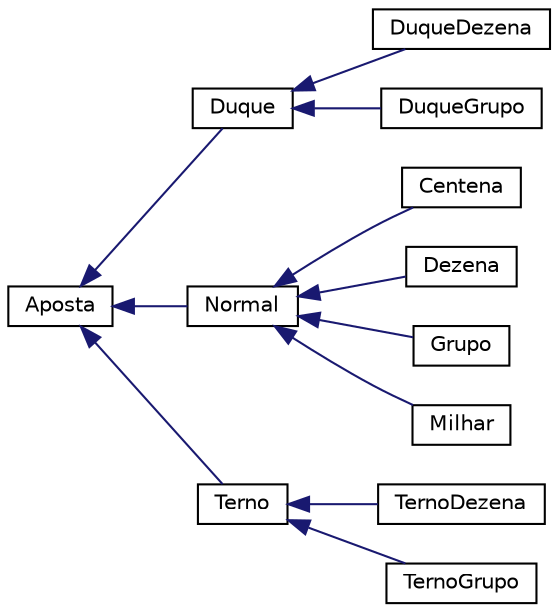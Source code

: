 digraph "Graphical Class Hierarchy"
{
 // LATEX_PDF_SIZE
  edge [fontname="Helvetica",fontsize="10",labelfontname="Helvetica",labelfontsize="10"];
  node [fontname="Helvetica",fontsize="10",shape=record];
  rankdir="LR";
  Node0 [label="Aposta",height=0.2,width=0.4,color="black", fillcolor="white", style="filled",URL="$classAposta.html",tooltip="Classe abstrata que representa uma aposta."];
  Node0 -> Node1 [dir="back",color="midnightblue",fontsize="10",style="solid",fontname="Helvetica"];
  Node1 [label="Duque",height=0.2,width=0.4,color="black", fillcolor="white", style="filled",URL="$classDuque.html",tooltip="Classe que representa uma aposta do tipo Duque."];
  Node1 -> Node2 [dir="back",color="midnightblue",fontsize="10",style="solid",fontname="Helvetica"];
  Node2 [label="DuqueDezena",height=0.2,width=0.4,color="black", fillcolor="white", style="filled",URL="$classDuqueDezena.html",tooltip="Classe que representa uma aposta do tipo DuqueDezena."];
  Node1 -> Node3 [dir="back",color="midnightblue",fontsize="10",style="solid",fontname="Helvetica"];
  Node3 [label="DuqueGrupo",height=0.2,width=0.4,color="black", fillcolor="white", style="filled",URL="$classDuqueGrupo.html",tooltip="Classe que representa uma aposta do tipo DuqueGrupo."];
  Node0 -> Node4 [dir="back",color="midnightblue",fontsize="10",style="solid",fontname="Helvetica"];
  Node4 [label="Normal",height=0.2,width=0.4,color="black", fillcolor="white", style="filled",URL="$classNormal.html",tooltip="Classe que representa uma aposta do tipo Normal."];
  Node4 -> Node5 [dir="back",color="midnightblue",fontsize="10",style="solid",fontname="Helvetica"];
  Node5 [label="Centena",height=0.2,width=0.4,color="black", fillcolor="white", style="filled",URL="$classCentena.html",tooltip="Classe que representa uma aposta do tipo Centena."];
  Node4 -> Node6 [dir="back",color="midnightblue",fontsize="10",style="solid",fontname="Helvetica"];
  Node6 [label="Dezena",height=0.2,width=0.4,color="black", fillcolor="white", style="filled",URL="$classDezena.html",tooltip="Classe que representa uma aposta do tipo Dezena."];
  Node4 -> Node7 [dir="back",color="midnightblue",fontsize="10",style="solid",fontname="Helvetica"];
  Node7 [label="Grupo",height=0.2,width=0.4,color="black", fillcolor="white", style="filled",URL="$classGrupo.html",tooltip="Classe que representa uma aposta do tipo Grupo."];
  Node4 -> Node8 [dir="back",color="midnightblue",fontsize="10",style="solid",fontname="Helvetica"];
  Node8 [label="Milhar",height=0.2,width=0.4,color="black", fillcolor="white", style="filled",URL="$classMilhar.html",tooltip="Classe que representa uma aposta do tipo Milhar."];
  Node0 -> Node9 [dir="back",color="midnightblue",fontsize="10",style="solid",fontname="Helvetica"];
  Node9 [label="Terno",height=0.2,width=0.4,color="black", fillcolor="white", style="filled",URL="$classTerno.html",tooltip="Classe que representa uma aposta do tipo Terno."];
  Node9 -> Node10 [dir="back",color="midnightblue",fontsize="10",style="solid",fontname="Helvetica"];
  Node10 [label="TernoDezena",height=0.2,width=0.4,color="black", fillcolor="white", style="filled",URL="$classTernoDezena.html",tooltip="Classe que representa uma aposta do tipo TernoDezena."];
  Node9 -> Node11 [dir="back",color="midnightblue",fontsize="10",style="solid",fontname="Helvetica"];
  Node11 [label="TernoGrupo",height=0.2,width=0.4,color="black", fillcolor="white", style="filled",URL="$classTernoGrupo.html",tooltip="Classe que representa uma aposta do tipo TernoGrupo."];
}
